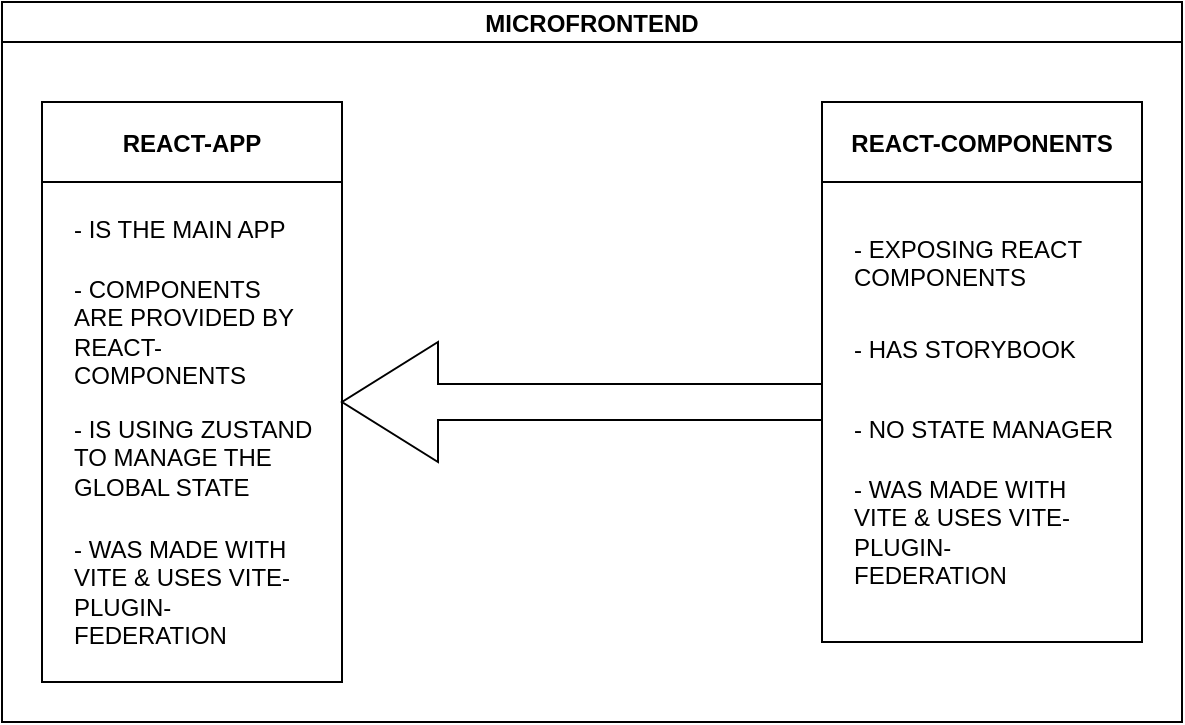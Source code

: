 <mxfile>
    <diagram id="p5bJBpKm0-FYctG5MXWt" name="Page-1">
        <mxGraphModel dx="1040" dy="773" grid="1" gridSize="10" guides="1" tooltips="1" connect="1" arrows="1" fold="1" page="1" pageScale="1" pageWidth="850" pageHeight="1100" math="0" shadow="0">
            <root>
                <mxCell id="0"/>
                <mxCell id="1" parent="0"/>
                <mxCell id="67" value="MICROFRONTEND" style="swimlane;startSize=20;horizontal=1;childLayout=treeLayout;horizontalTree=0;resizable=0;containerType=tree;fontSize=12;" parent="1" vertex="1">
                    <mxGeometry x="140" y="60" width="590" height="360" as="geometry"/>
                </mxCell>
                <mxCell id="78" value="" style="shape=singleArrow;direction=west;whiteSpace=wrap;html=1;" vertex="1" parent="67">
                    <mxGeometry x="170" y="170" width="240" height="60" as="geometry"/>
                </mxCell>
                <mxCell id="83" value="REACT-APP" style="swimlane;startSize=40;" vertex="1" parent="67">
                    <mxGeometry x="20" y="50" width="150" height="290" as="geometry"/>
                </mxCell>
                <mxCell id="85" value="- IS THE MAIN APP" style="text;strokeColor=none;fillColor=none;align=left;verticalAlign=top;spacingLeft=4;spacingRight=4;overflow=hidden;rotatable=0;points=[[0,0.5],[1,0.5]];portConstraint=eastwest;whiteSpace=wrap;html=1;" vertex="1" parent="83">
                    <mxGeometry x="10" y="50" width="120" height="26" as="geometry"/>
                </mxCell>
                <mxCell id="86" value="- COMPONENTS ARE PROVIDED BY REACT-COMPONENTS" style="text;strokeColor=none;fillColor=none;align=left;verticalAlign=top;spacingLeft=4;spacingRight=4;overflow=hidden;rotatable=0;points=[[0,0.5],[1,0.5]];portConstraint=eastwest;whiteSpace=wrap;html=1;" vertex="1" parent="83">
                    <mxGeometry x="10" y="80" width="130" height="70" as="geometry"/>
                </mxCell>
                <mxCell id="87" value="- IS USING ZUSTAND TO MANAGE THE GLOBAL STATE" style="text;strokeColor=none;fillColor=none;align=left;verticalAlign=top;spacingLeft=4;spacingRight=4;overflow=hidden;rotatable=0;points=[[0,0.5],[1,0.5]];portConstraint=eastwest;whiteSpace=wrap;html=1;" vertex="1" parent="83">
                    <mxGeometry x="10" y="150" width="130" height="60" as="geometry"/>
                </mxCell>
                <mxCell id="94" value="- WAS MADE WITH VITE &amp;amp; USES VITE-PLUGIN-FEDERATION" style="text;strokeColor=none;fillColor=none;align=left;verticalAlign=top;spacingLeft=4;spacingRight=4;overflow=hidden;rotatable=0;points=[[0,0.5],[1,0.5]];portConstraint=eastwest;whiteSpace=wrap;html=1;" vertex="1" parent="83">
                    <mxGeometry x="10" y="210" width="130" height="70" as="geometry"/>
                </mxCell>
                <mxCell id="84" value="REACT-COMPONENTS" style="swimlane;startSize=40;" vertex="1" parent="67">
                    <mxGeometry x="410" y="50" width="160" height="270" as="geometry"/>
                </mxCell>
                <mxCell id="89" value="- EXPOSING REACT COMPONENTS" style="text;strokeColor=none;fillColor=none;align=left;verticalAlign=top;spacingLeft=4;spacingRight=4;overflow=hidden;rotatable=0;points=[[0,0.5],[1,0.5]];portConstraint=eastwest;whiteSpace=wrap;html=1;" vertex="1" parent="84">
                    <mxGeometry x="10" y="60" width="130" height="40" as="geometry"/>
                </mxCell>
                <mxCell id="90" value="- HAS STORYBOOK" style="text;strokeColor=none;fillColor=none;align=left;verticalAlign=top;spacingLeft=4;spacingRight=4;overflow=hidden;rotatable=0;points=[[0,0.5],[1,0.5]];portConstraint=eastwest;whiteSpace=wrap;html=1;" vertex="1" parent="84">
                    <mxGeometry x="10" y="110" width="130" height="30" as="geometry"/>
                </mxCell>
                <mxCell id="91" value="- NO STATE MANAGER" style="text;strokeColor=none;fillColor=none;align=left;verticalAlign=top;spacingLeft=4;spacingRight=4;overflow=hidden;rotatable=0;points=[[0,0.5],[1,0.5]];portConstraint=eastwest;whiteSpace=wrap;html=1;" vertex="1" parent="84">
                    <mxGeometry x="10" y="150" width="140" height="30" as="geometry"/>
                </mxCell>
                <mxCell id="95" value="- WAS MADE WITH VITE &amp;amp; USES VITE-PLUGIN-FEDERATION" style="text;strokeColor=none;fillColor=none;align=left;verticalAlign=top;spacingLeft=4;spacingRight=4;overflow=hidden;rotatable=0;points=[[0,0.5],[1,0.5]];portConstraint=eastwest;whiteSpace=wrap;html=1;" vertex="1" parent="84">
                    <mxGeometry x="10" y="180" width="130" height="70" as="geometry"/>
                </mxCell>
            </root>
        </mxGraphModel>
    </diagram>
</mxfile>